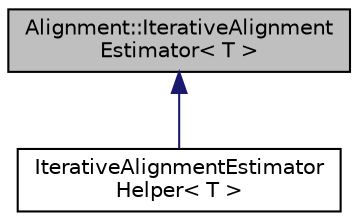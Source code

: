 digraph "Alignment::IterativeAlignmentEstimator&lt; T &gt;"
{
  edge [fontname="Helvetica",fontsize="10",labelfontname="Helvetica",labelfontsize="10"];
  node [fontname="Helvetica",fontsize="10",shape=record];
  Node0 [label="Alignment::IterativeAlignment\lEstimator\< T \>",height=0.2,width=0.4,color="black", fillcolor="grey75", style="filled", fontcolor="black"];
  Node0 -> Node1 [dir="back",color="midnightblue",fontsize="10",style="solid",fontname="Helvetica"];
  Node1 [label="IterativeAlignmentEstimator\lHelper\< T \>",height=0.2,width=0.4,color="black", fillcolor="white", style="filled",URL="$classIterativeAlignmentEstimatorHelper.html"];
}
